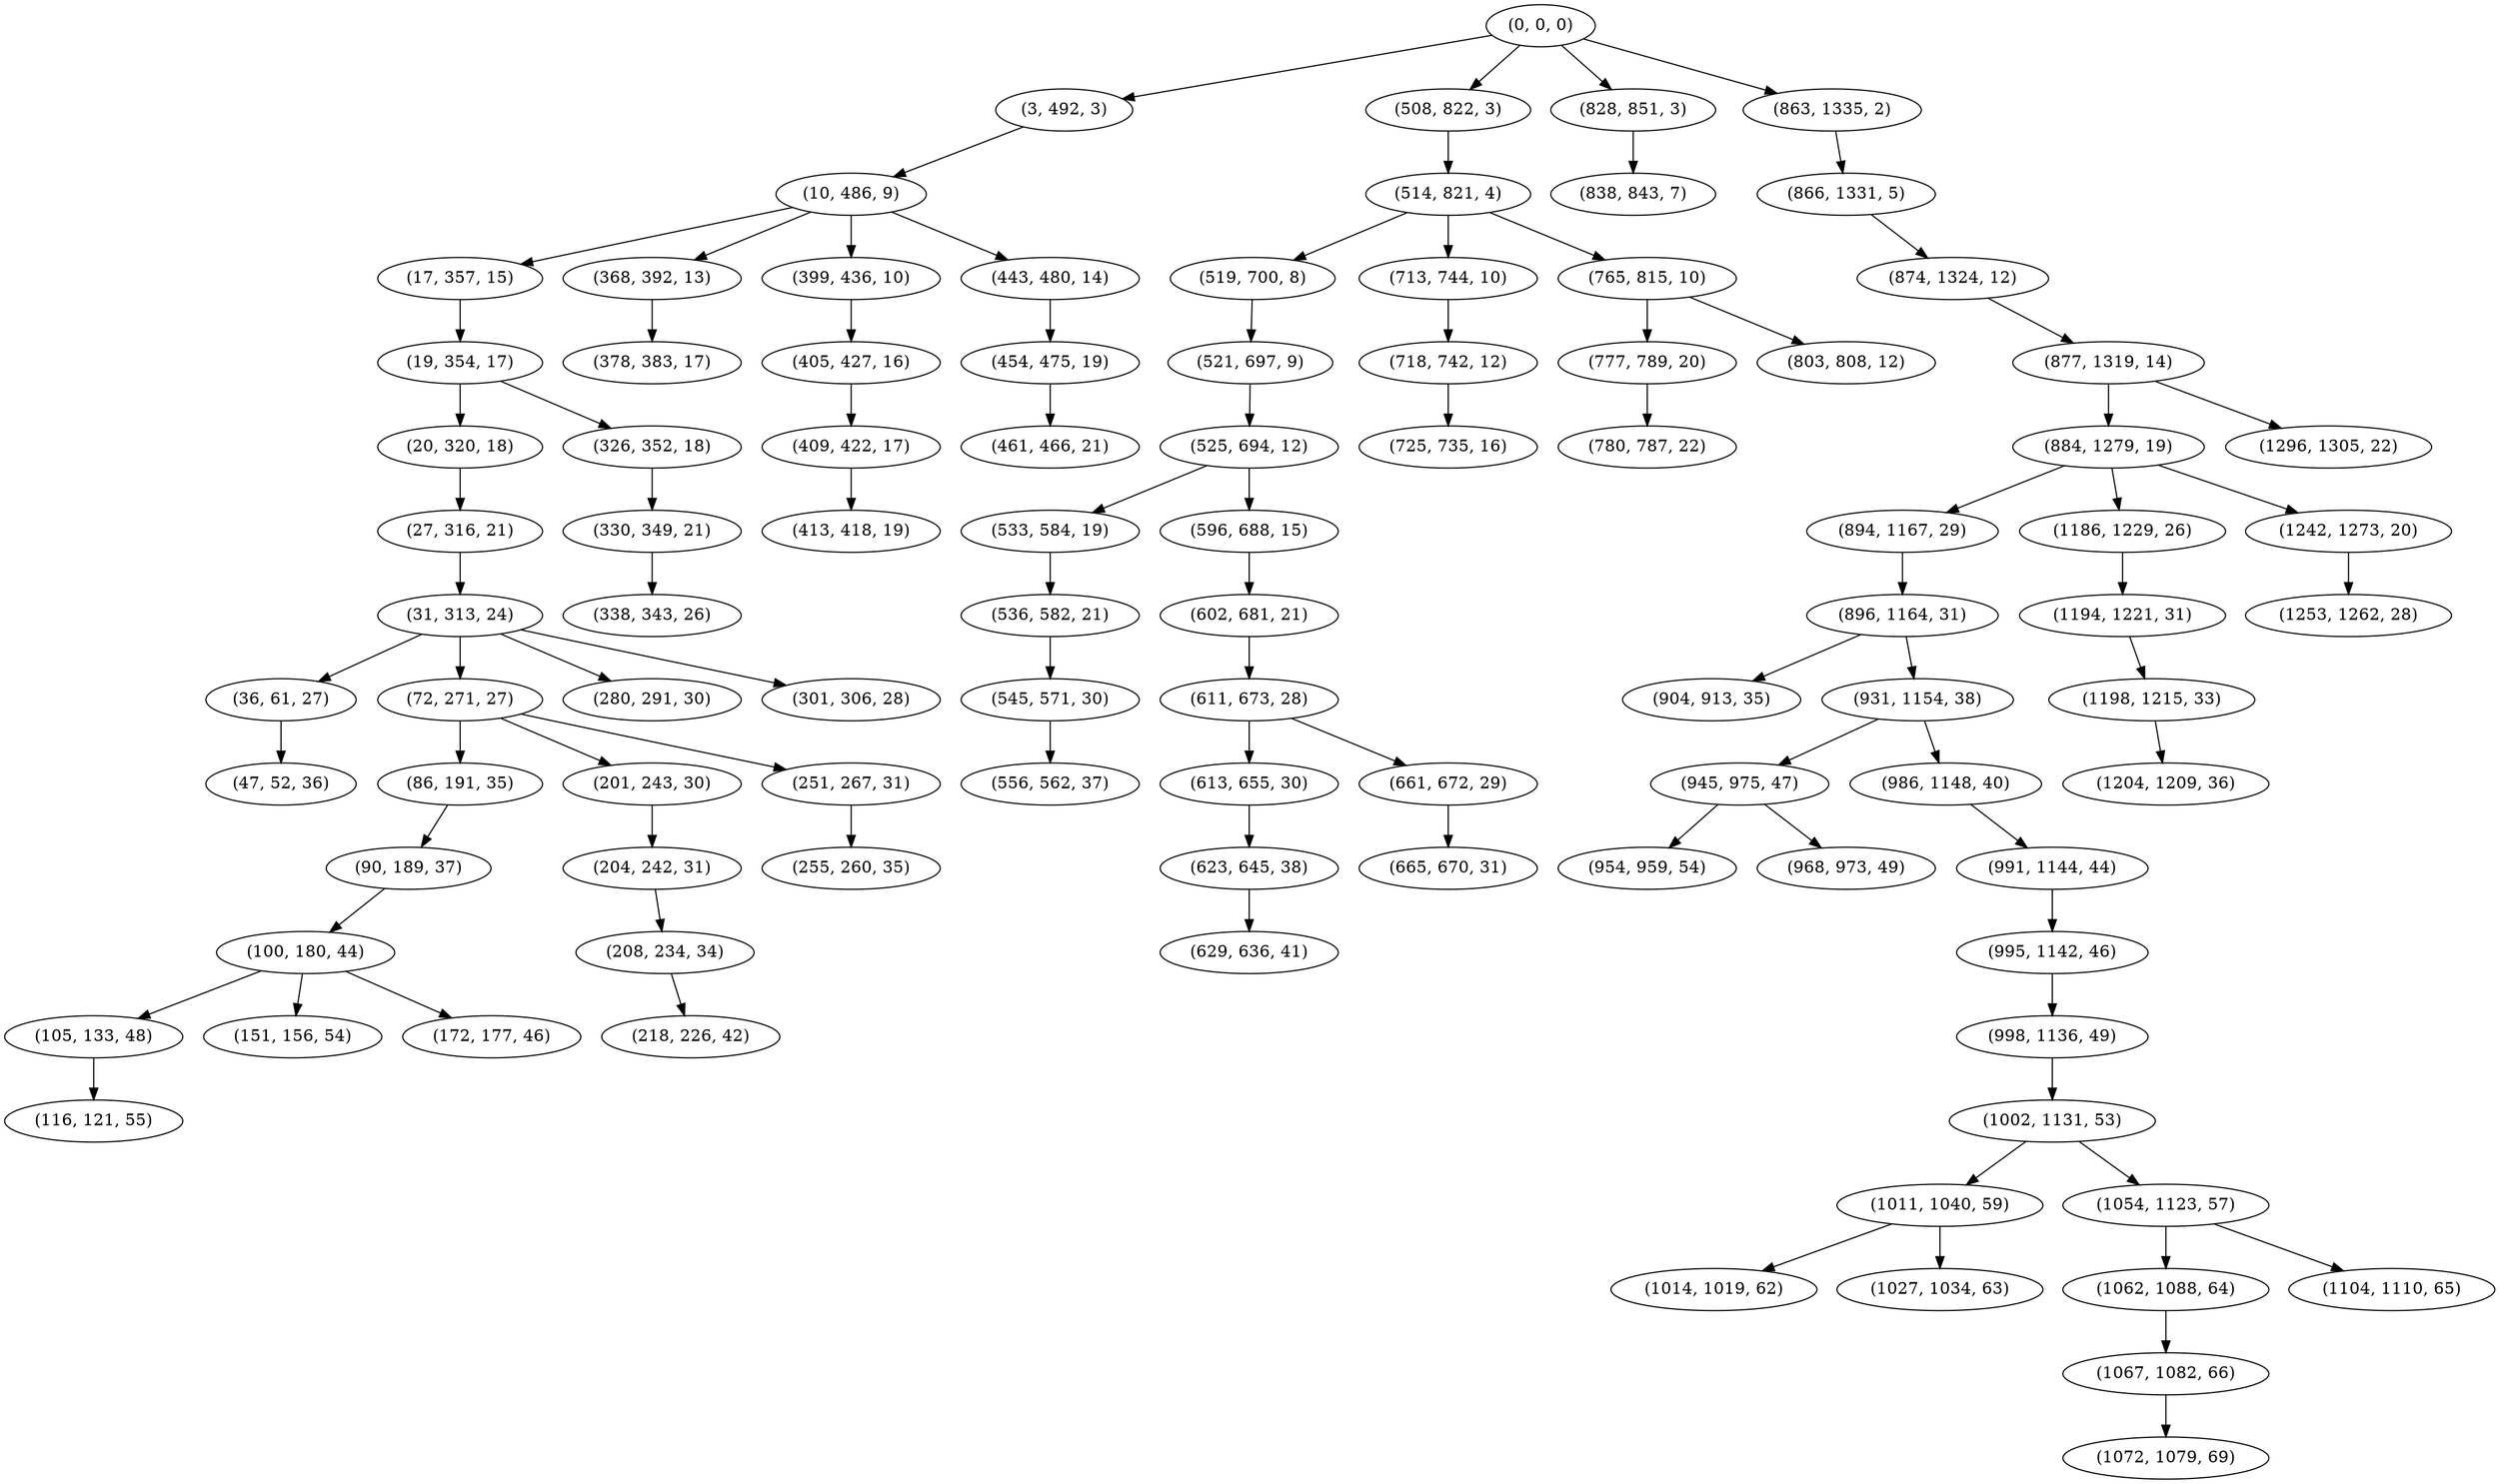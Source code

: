 digraph tree {
    "(0, 0, 0)";
    "(3, 492, 3)";
    "(10, 486, 9)";
    "(17, 357, 15)";
    "(19, 354, 17)";
    "(20, 320, 18)";
    "(27, 316, 21)";
    "(31, 313, 24)";
    "(36, 61, 27)";
    "(47, 52, 36)";
    "(72, 271, 27)";
    "(86, 191, 35)";
    "(90, 189, 37)";
    "(100, 180, 44)";
    "(105, 133, 48)";
    "(116, 121, 55)";
    "(151, 156, 54)";
    "(172, 177, 46)";
    "(201, 243, 30)";
    "(204, 242, 31)";
    "(208, 234, 34)";
    "(218, 226, 42)";
    "(251, 267, 31)";
    "(255, 260, 35)";
    "(280, 291, 30)";
    "(301, 306, 28)";
    "(326, 352, 18)";
    "(330, 349, 21)";
    "(338, 343, 26)";
    "(368, 392, 13)";
    "(378, 383, 17)";
    "(399, 436, 10)";
    "(405, 427, 16)";
    "(409, 422, 17)";
    "(413, 418, 19)";
    "(443, 480, 14)";
    "(454, 475, 19)";
    "(461, 466, 21)";
    "(508, 822, 3)";
    "(514, 821, 4)";
    "(519, 700, 8)";
    "(521, 697, 9)";
    "(525, 694, 12)";
    "(533, 584, 19)";
    "(536, 582, 21)";
    "(545, 571, 30)";
    "(556, 562, 37)";
    "(596, 688, 15)";
    "(602, 681, 21)";
    "(611, 673, 28)";
    "(613, 655, 30)";
    "(623, 645, 38)";
    "(629, 636, 41)";
    "(661, 672, 29)";
    "(665, 670, 31)";
    "(713, 744, 10)";
    "(718, 742, 12)";
    "(725, 735, 16)";
    "(765, 815, 10)";
    "(777, 789, 20)";
    "(780, 787, 22)";
    "(803, 808, 12)";
    "(828, 851, 3)";
    "(838, 843, 7)";
    "(863, 1335, 2)";
    "(866, 1331, 5)";
    "(874, 1324, 12)";
    "(877, 1319, 14)";
    "(884, 1279, 19)";
    "(894, 1167, 29)";
    "(896, 1164, 31)";
    "(904, 913, 35)";
    "(931, 1154, 38)";
    "(945, 975, 47)";
    "(954, 959, 54)";
    "(968, 973, 49)";
    "(986, 1148, 40)";
    "(991, 1144, 44)";
    "(995, 1142, 46)";
    "(998, 1136, 49)";
    "(1002, 1131, 53)";
    "(1011, 1040, 59)";
    "(1014, 1019, 62)";
    "(1027, 1034, 63)";
    "(1054, 1123, 57)";
    "(1062, 1088, 64)";
    "(1067, 1082, 66)";
    "(1072, 1079, 69)";
    "(1104, 1110, 65)";
    "(1186, 1229, 26)";
    "(1194, 1221, 31)";
    "(1198, 1215, 33)";
    "(1204, 1209, 36)";
    "(1242, 1273, 20)";
    "(1253, 1262, 28)";
    "(1296, 1305, 22)";
    "(0, 0, 0)" -> "(3, 492, 3)";
    "(0, 0, 0)" -> "(508, 822, 3)";
    "(0, 0, 0)" -> "(828, 851, 3)";
    "(0, 0, 0)" -> "(863, 1335, 2)";
    "(3, 492, 3)" -> "(10, 486, 9)";
    "(10, 486, 9)" -> "(17, 357, 15)";
    "(10, 486, 9)" -> "(368, 392, 13)";
    "(10, 486, 9)" -> "(399, 436, 10)";
    "(10, 486, 9)" -> "(443, 480, 14)";
    "(17, 357, 15)" -> "(19, 354, 17)";
    "(19, 354, 17)" -> "(20, 320, 18)";
    "(19, 354, 17)" -> "(326, 352, 18)";
    "(20, 320, 18)" -> "(27, 316, 21)";
    "(27, 316, 21)" -> "(31, 313, 24)";
    "(31, 313, 24)" -> "(36, 61, 27)";
    "(31, 313, 24)" -> "(72, 271, 27)";
    "(31, 313, 24)" -> "(280, 291, 30)";
    "(31, 313, 24)" -> "(301, 306, 28)";
    "(36, 61, 27)" -> "(47, 52, 36)";
    "(72, 271, 27)" -> "(86, 191, 35)";
    "(72, 271, 27)" -> "(201, 243, 30)";
    "(72, 271, 27)" -> "(251, 267, 31)";
    "(86, 191, 35)" -> "(90, 189, 37)";
    "(90, 189, 37)" -> "(100, 180, 44)";
    "(100, 180, 44)" -> "(105, 133, 48)";
    "(100, 180, 44)" -> "(151, 156, 54)";
    "(100, 180, 44)" -> "(172, 177, 46)";
    "(105, 133, 48)" -> "(116, 121, 55)";
    "(201, 243, 30)" -> "(204, 242, 31)";
    "(204, 242, 31)" -> "(208, 234, 34)";
    "(208, 234, 34)" -> "(218, 226, 42)";
    "(251, 267, 31)" -> "(255, 260, 35)";
    "(326, 352, 18)" -> "(330, 349, 21)";
    "(330, 349, 21)" -> "(338, 343, 26)";
    "(368, 392, 13)" -> "(378, 383, 17)";
    "(399, 436, 10)" -> "(405, 427, 16)";
    "(405, 427, 16)" -> "(409, 422, 17)";
    "(409, 422, 17)" -> "(413, 418, 19)";
    "(443, 480, 14)" -> "(454, 475, 19)";
    "(454, 475, 19)" -> "(461, 466, 21)";
    "(508, 822, 3)" -> "(514, 821, 4)";
    "(514, 821, 4)" -> "(519, 700, 8)";
    "(514, 821, 4)" -> "(713, 744, 10)";
    "(514, 821, 4)" -> "(765, 815, 10)";
    "(519, 700, 8)" -> "(521, 697, 9)";
    "(521, 697, 9)" -> "(525, 694, 12)";
    "(525, 694, 12)" -> "(533, 584, 19)";
    "(525, 694, 12)" -> "(596, 688, 15)";
    "(533, 584, 19)" -> "(536, 582, 21)";
    "(536, 582, 21)" -> "(545, 571, 30)";
    "(545, 571, 30)" -> "(556, 562, 37)";
    "(596, 688, 15)" -> "(602, 681, 21)";
    "(602, 681, 21)" -> "(611, 673, 28)";
    "(611, 673, 28)" -> "(613, 655, 30)";
    "(611, 673, 28)" -> "(661, 672, 29)";
    "(613, 655, 30)" -> "(623, 645, 38)";
    "(623, 645, 38)" -> "(629, 636, 41)";
    "(661, 672, 29)" -> "(665, 670, 31)";
    "(713, 744, 10)" -> "(718, 742, 12)";
    "(718, 742, 12)" -> "(725, 735, 16)";
    "(765, 815, 10)" -> "(777, 789, 20)";
    "(765, 815, 10)" -> "(803, 808, 12)";
    "(777, 789, 20)" -> "(780, 787, 22)";
    "(828, 851, 3)" -> "(838, 843, 7)";
    "(863, 1335, 2)" -> "(866, 1331, 5)";
    "(866, 1331, 5)" -> "(874, 1324, 12)";
    "(874, 1324, 12)" -> "(877, 1319, 14)";
    "(877, 1319, 14)" -> "(884, 1279, 19)";
    "(877, 1319, 14)" -> "(1296, 1305, 22)";
    "(884, 1279, 19)" -> "(894, 1167, 29)";
    "(884, 1279, 19)" -> "(1186, 1229, 26)";
    "(884, 1279, 19)" -> "(1242, 1273, 20)";
    "(894, 1167, 29)" -> "(896, 1164, 31)";
    "(896, 1164, 31)" -> "(904, 913, 35)";
    "(896, 1164, 31)" -> "(931, 1154, 38)";
    "(931, 1154, 38)" -> "(945, 975, 47)";
    "(931, 1154, 38)" -> "(986, 1148, 40)";
    "(945, 975, 47)" -> "(954, 959, 54)";
    "(945, 975, 47)" -> "(968, 973, 49)";
    "(986, 1148, 40)" -> "(991, 1144, 44)";
    "(991, 1144, 44)" -> "(995, 1142, 46)";
    "(995, 1142, 46)" -> "(998, 1136, 49)";
    "(998, 1136, 49)" -> "(1002, 1131, 53)";
    "(1002, 1131, 53)" -> "(1011, 1040, 59)";
    "(1002, 1131, 53)" -> "(1054, 1123, 57)";
    "(1011, 1040, 59)" -> "(1014, 1019, 62)";
    "(1011, 1040, 59)" -> "(1027, 1034, 63)";
    "(1054, 1123, 57)" -> "(1062, 1088, 64)";
    "(1054, 1123, 57)" -> "(1104, 1110, 65)";
    "(1062, 1088, 64)" -> "(1067, 1082, 66)";
    "(1067, 1082, 66)" -> "(1072, 1079, 69)";
    "(1186, 1229, 26)" -> "(1194, 1221, 31)";
    "(1194, 1221, 31)" -> "(1198, 1215, 33)";
    "(1198, 1215, 33)" -> "(1204, 1209, 36)";
    "(1242, 1273, 20)" -> "(1253, 1262, 28)";
}
